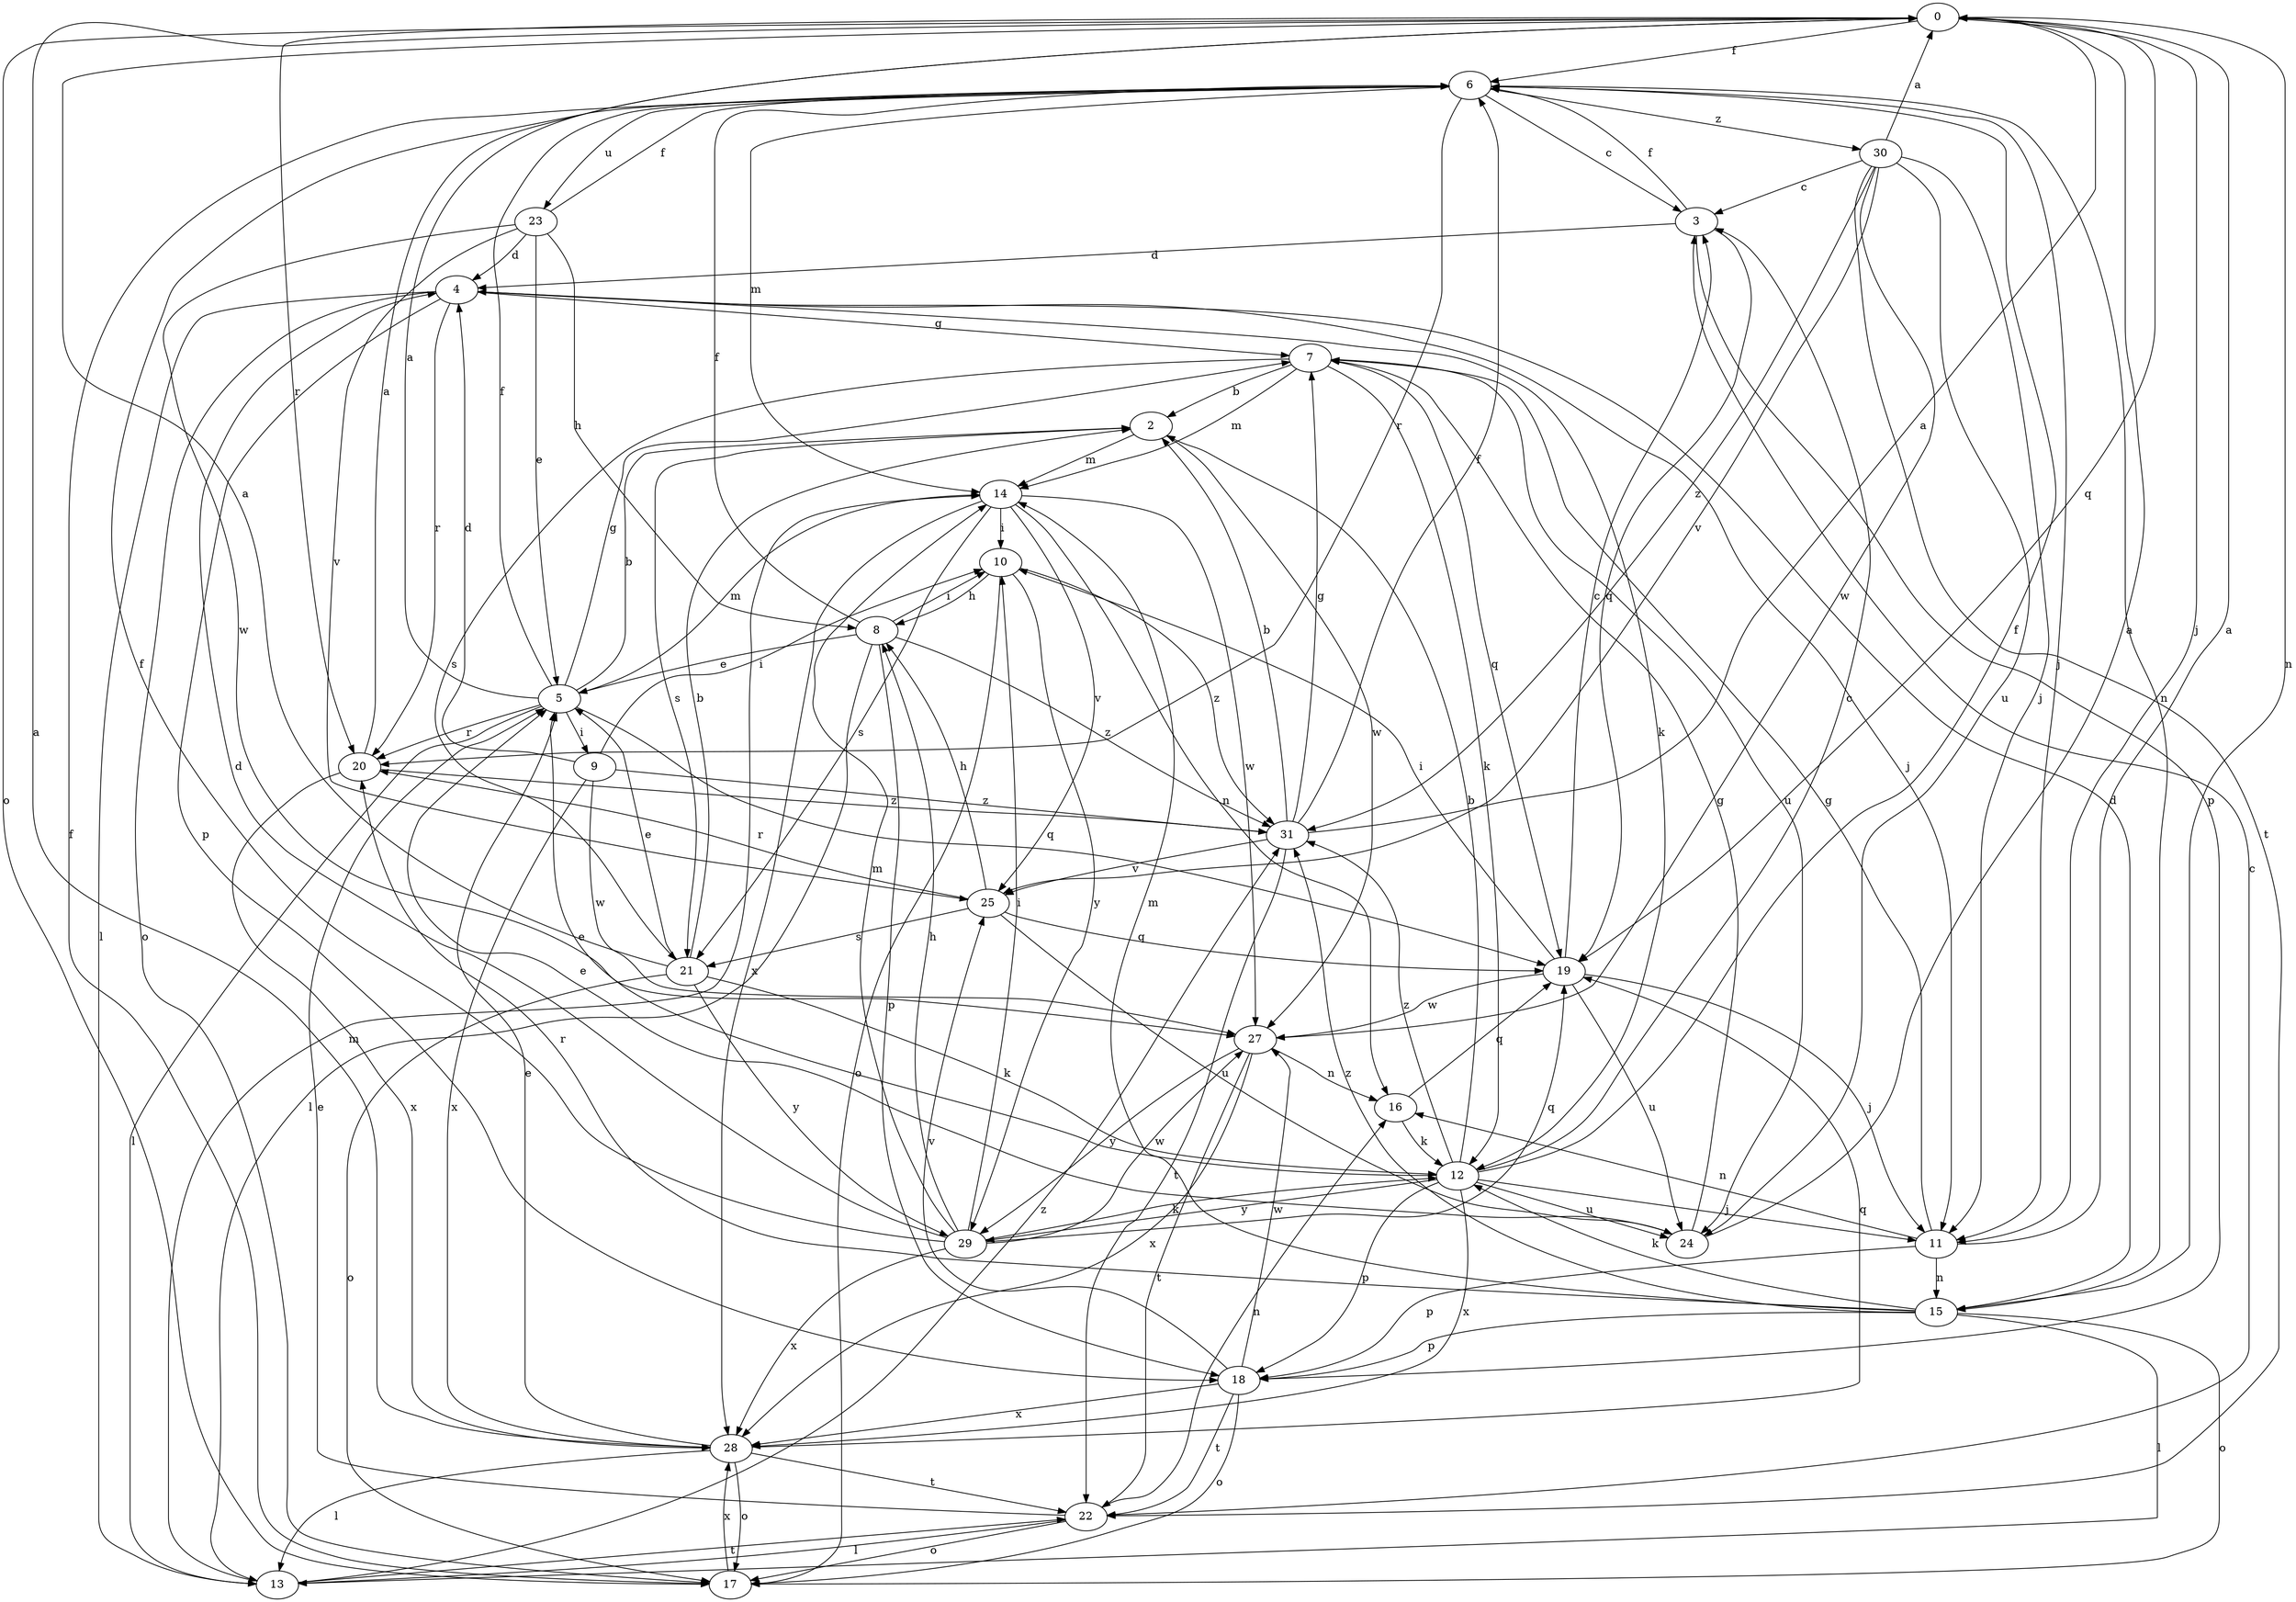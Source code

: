 strict digraph  {
0;
2;
3;
4;
5;
6;
7;
8;
9;
10;
11;
12;
13;
14;
15;
16;
17;
18;
19;
20;
21;
22;
23;
24;
25;
27;
28;
29;
30;
31;
0 -> 6  [label=f];
0 -> 11  [label=j];
0 -> 15  [label=n];
0 -> 17  [label=o];
0 -> 19  [label=q];
0 -> 20  [label=r];
2 -> 14  [label=m];
2 -> 21  [label=s];
2 -> 27  [label=w];
3 -> 4  [label=d];
3 -> 6  [label=f];
3 -> 18  [label=p];
3 -> 19  [label=q];
4 -> 7  [label=g];
4 -> 11  [label=j];
4 -> 12  [label=k];
4 -> 13  [label=l];
4 -> 17  [label=o];
4 -> 18  [label=p];
4 -> 20  [label=r];
5 -> 0  [label=a];
5 -> 2  [label=b];
5 -> 6  [label=f];
5 -> 7  [label=g];
5 -> 9  [label=i];
5 -> 13  [label=l];
5 -> 14  [label=m];
5 -> 19  [label=q];
5 -> 20  [label=r];
6 -> 3  [label=c];
6 -> 11  [label=j];
6 -> 14  [label=m];
6 -> 15  [label=n];
6 -> 20  [label=r];
6 -> 23  [label=u];
6 -> 30  [label=z];
7 -> 2  [label=b];
7 -> 12  [label=k];
7 -> 14  [label=m];
7 -> 19  [label=q];
7 -> 21  [label=s];
7 -> 24  [label=u];
8 -> 5  [label=e];
8 -> 6  [label=f];
8 -> 10  [label=i];
8 -> 13  [label=l];
8 -> 18  [label=p];
8 -> 31  [label=z];
9 -> 4  [label=d];
9 -> 10  [label=i];
9 -> 27  [label=w];
9 -> 28  [label=x];
9 -> 31  [label=z];
10 -> 8  [label=h];
10 -> 17  [label=o];
10 -> 29  [label=y];
10 -> 31  [label=z];
11 -> 0  [label=a];
11 -> 7  [label=g];
11 -> 15  [label=n];
11 -> 16  [label=n];
11 -> 18  [label=p];
12 -> 2  [label=b];
12 -> 3  [label=c];
12 -> 5  [label=e];
12 -> 6  [label=f];
12 -> 11  [label=j];
12 -> 18  [label=p];
12 -> 24  [label=u];
12 -> 28  [label=x];
12 -> 29  [label=y];
12 -> 31  [label=z];
13 -> 14  [label=m];
13 -> 22  [label=t];
13 -> 31  [label=z];
14 -> 10  [label=i];
14 -> 16  [label=n];
14 -> 21  [label=s];
14 -> 25  [label=v];
14 -> 27  [label=w];
14 -> 28  [label=x];
15 -> 4  [label=d];
15 -> 12  [label=k];
15 -> 13  [label=l];
15 -> 14  [label=m];
15 -> 17  [label=o];
15 -> 18  [label=p];
15 -> 20  [label=r];
15 -> 31  [label=z];
16 -> 12  [label=k];
16 -> 19  [label=q];
17 -> 6  [label=f];
17 -> 28  [label=x];
18 -> 17  [label=o];
18 -> 22  [label=t];
18 -> 25  [label=v];
18 -> 27  [label=w];
18 -> 28  [label=x];
19 -> 3  [label=c];
19 -> 10  [label=i];
19 -> 11  [label=j];
19 -> 24  [label=u];
19 -> 27  [label=w];
20 -> 0  [label=a];
20 -> 28  [label=x];
20 -> 31  [label=z];
21 -> 0  [label=a];
21 -> 2  [label=b];
21 -> 5  [label=e];
21 -> 12  [label=k];
21 -> 17  [label=o];
21 -> 29  [label=y];
22 -> 3  [label=c];
22 -> 5  [label=e];
22 -> 13  [label=l];
22 -> 16  [label=n];
22 -> 17  [label=o];
23 -> 4  [label=d];
23 -> 5  [label=e];
23 -> 6  [label=f];
23 -> 8  [label=h];
23 -> 25  [label=v];
23 -> 27  [label=w];
24 -> 0  [label=a];
24 -> 5  [label=e];
24 -> 7  [label=g];
25 -> 8  [label=h];
25 -> 19  [label=q];
25 -> 20  [label=r];
25 -> 21  [label=s];
25 -> 24  [label=u];
27 -> 16  [label=n];
27 -> 22  [label=t];
27 -> 28  [label=x];
27 -> 29  [label=y];
28 -> 0  [label=a];
28 -> 5  [label=e];
28 -> 13  [label=l];
28 -> 17  [label=o];
28 -> 19  [label=q];
28 -> 22  [label=t];
29 -> 4  [label=d];
29 -> 6  [label=f];
29 -> 8  [label=h];
29 -> 10  [label=i];
29 -> 12  [label=k];
29 -> 14  [label=m];
29 -> 19  [label=q];
29 -> 27  [label=w];
29 -> 28  [label=x];
30 -> 0  [label=a];
30 -> 3  [label=c];
30 -> 11  [label=j];
30 -> 22  [label=t];
30 -> 24  [label=u];
30 -> 25  [label=v];
30 -> 27  [label=w];
30 -> 31  [label=z];
31 -> 0  [label=a];
31 -> 2  [label=b];
31 -> 6  [label=f];
31 -> 7  [label=g];
31 -> 22  [label=t];
31 -> 25  [label=v];
}
